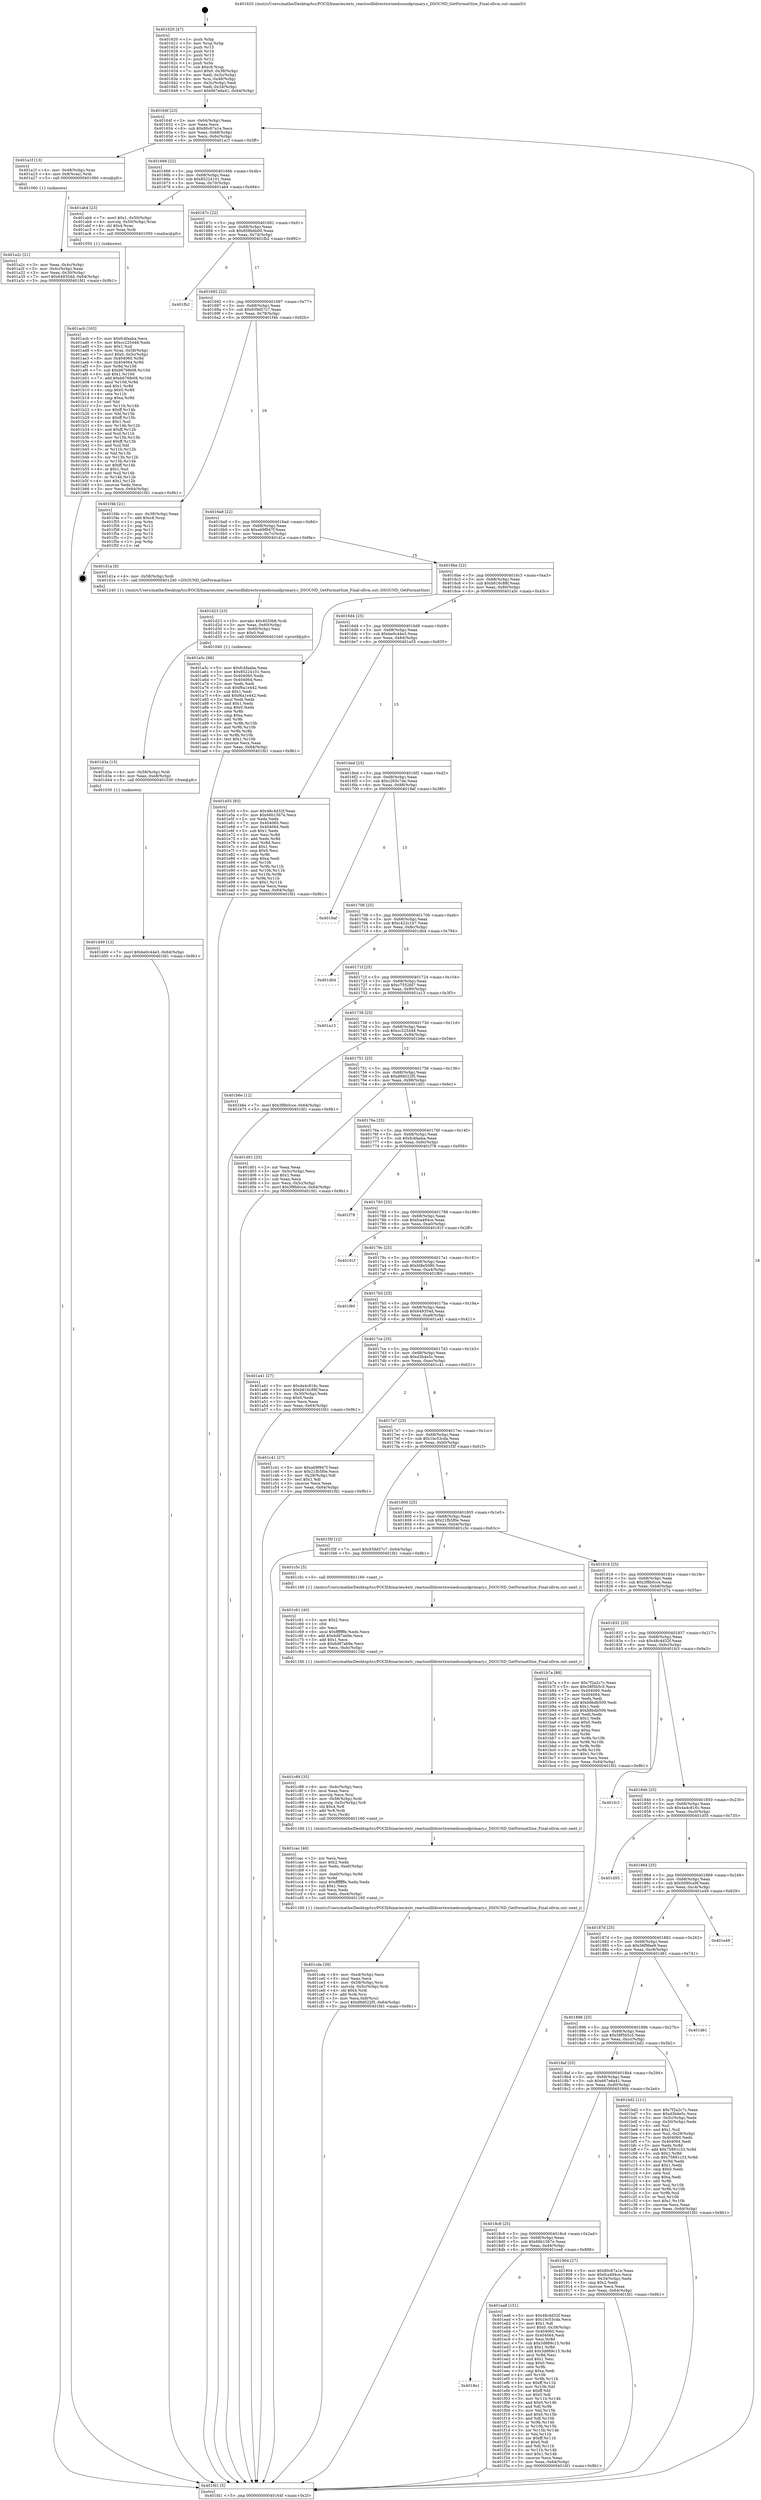 digraph "0x401620" {
  label = "0x401620 (/mnt/c/Users/mathe/Desktop/tcc/POCII/binaries/extr_reactosdlldirectxwinedsoundprimary.c_DSOUND_GetFormatSize_Final-ollvm.out::main(0))"
  labelloc = "t"
  node[shape=record]

  Entry [label="",width=0.3,height=0.3,shape=circle,fillcolor=black,style=filled]
  "0x40164f" [label="{
     0x40164f [23]\l
     | [instrs]\l
     &nbsp;&nbsp;0x40164f \<+3\>: mov -0x64(%rbp),%eax\l
     &nbsp;&nbsp;0x401652 \<+2\>: mov %eax,%ecx\l
     &nbsp;&nbsp;0x401654 \<+6\>: sub $0x80c67a1e,%ecx\l
     &nbsp;&nbsp;0x40165a \<+3\>: mov %eax,-0x68(%rbp)\l
     &nbsp;&nbsp;0x40165d \<+3\>: mov %ecx,-0x6c(%rbp)\l
     &nbsp;&nbsp;0x401660 \<+6\>: je 0000000000401a1f \<main+0x3ff\>\l
  }"]
  "0x401a1f" [label="{
     0x401a1f [13]\l
     | [instrs]\l
     &nbsp;&nbsp;0x401a1f \<+4\>: mov -0x48(%rbp),%rax\l
     &nbsp;&nbsp;0x401a23 \<+4\>: mov 0x8(%rax),%rdi\l
     &nbsp;&nbsp;0x401a27 \<+5\>: call 0000000000401060 \<atoi@plt\>\l
     | [calls]\l
     &nbsp;&nbsp;0x401060 \{1\} (unknown)\l
  }"]
  "0x401666" [label="{
     0x401666 [22]\l
     | [instrs]\l
     &nbsp;&nbsp;0x401666 \<+5\>: jmp 000000000040166b \<main+0x4b\>\l
     &nbsp;&nbsp;0x40166b \<+3\>: mov -0x68(%rbp),%eax\l
     &nbsp;&nbsp;0x40166e \<+5\>: sub $0x85224101,%eax\l
     &nbsp;&nbsp;0x401673 \<+3\>: mov %eax,-0x70(%rbp)\l
     &nbsp;&nbsp;0x401676 \<+6\>: je 0000000000401ab4 \<main+0x494\>\l
  }"]
  Exit [label="",width=0.3,height=0.3,shape=circle,fillcolor=black,style=filled,peripheries=2]
  "0x401ab4" [label="{
     0x401ab4 [23]\l
     | [instrs]\l
     &nbsp;&nbsp;0x401ab4 \<+7\>: movl $0x1,-0x50(%rbp)\l
     &nbsp;&nbsp;0x401abb \<+4\>: movslq -0x50(%rbp),%rax\l
     &nbsp;&nbsp;0x401abf \<+4\>: shl $0x4,%rax\l
     &nbsp;&nbsp;0x401ac3 \<+3\>: mov %rax,%rdi\l
     &nbsp;&nbsp;0x401ac6 \<+5\>: call 0000000000401050 \<malloc@plt\>\l
     | [calls]\l
     &nbsp;&nbsp;0x401050 \{1\} (unknown)\l
  }"]
  "0x40167c" [label="{
     0x40167c [22]\l
     | [instrs]\l
     &nbsp;&nbsp;0x40167c \<+5\>: jmp 0000000000401681 \<main+0x61\>\l
     &nbsp;&nbsp;0x401681 \<+3\>: mov -0x68(%rbp),%eax\l
     &nbsp;&nbsp;0x401684 \<+5\>: sub $0x858bbb00,%eax\l
     &nbsp;&nbsp;0x401689 \<+3\>: mov %eax,-0x74(%rbp)\l
     &nbsp;&nbsp;0x40168c \<+6\>: je 0000000000401fb2 \<main+0x992\>\l
  }"]
  "0x4018e1" [label="{
     0x4018e1\l
  }", style=dashed]
  "0x401fb2" [label="{
     0x401fb2\l
  }", style=dashed]
  "0x401692" [label="{
     0x401692 [22]\l
     | [instrs]\l
     &nbsp;&nbsp;0x401692 \<+5\>: jmp 0000000000401697 \<main+0x77\>\l
     &nbsp;&nbsp;0x401697 \<+3\>: mov -0x68(%rbp),%eax\l
     &nbsp;&nbsp;0x40169a \<+5\>: sub $0x939d57c7,%eax\l
     &nbsp;&nbsp;0x40169f \<+3\>: mov %eax,-0x78(%rbp)\l
     &nbsp;&nbsp;0x4016a2 \<+6\>: je 0000000000401f4b \<main+0x92b\>\l
  }"]
  "0x401ea8" [label="{
     0x401ea8 [151]\l
     | [instrs]\l
     &nbsp;&nbsp;0x401ea8 \<+5\>: mov $0x48c4d32f,%eax\l
     &nbsp;&nbsp;0x401ead \<+5\>: mov $0x1bc53cda,%ecx\l
     &nbsp;&nbsp;0x401eb2 \<+2\>: mov $0x1,%dl\l
     &nbsp;&nbsp;0x401eb4 \<+7\>: movl $0x0,-0x38(%rbp)\l
     &nbsp;&nbsp;0x401ebb \<+7\>: mov 0x404060,%esi\l
     &nbsp;&nbsp;0x401ec2 \<+7\>: mov 0x404064,%edi\l
     &nbsp;&nbsp;0x401ec9 \<+3\>: mov %esi,%r8d\l
     &nbsp;&nbsp;0x401ecc \<+7\>: sub $0x3d889c15,%r8d\l
     &nbsp;&nbsp;0x401ed3 \<+4\>: sub $0x1,%r8d\l
     &nbsp;&nbsp;0x401ed7 \<+7\>: add $0x3d889c15,%r8d\l
     &nbsp;&nbsp;0x401ede \<+4\>: imul %r8d,%esi\l
     &nbsp;&nbsp;0x401ee2 \<+3\>: and $0x1,%esi\l
     &nbsp;&nbsp;0x401ee5 \<+3\>: cmp $0x0,%esi\l
     &nbsp;&nbsp;0x401ee8 \<+4\>: sete %r9b\l
     &nbsp;&nbsp;0x401eec \<+3\>: cmp $0xa,%edi\l
     &nbsp;&nbsp;0x401eef \<+4\>: setl %r10b\l
     &nbsp;&nbsp;0x401ef3 \<+3\>: mov %r9b,%r11b\l
     &nbsp;&nbsp;0x401ef6 \<+4\>: xor $0xff,%r11b\l
     &nbsp;&nbsp;0x401efa \<+3\>: mov %r10b,%bl\l
     &nbsp;&nbsp;0x401efd \<+3\>: xor $0xff,%bl\l
     &nbsp;&nbsp;0x401f00 \<+3\>: xor $0x0,%dl\l
     &nbsp;&nbsp;0x401f03 \<+3\>: mov %r11b,%r14b\l
     &nbsp;&nbsp;0x401f06 \<+4\>: and $0x0,%r14b\l
     &nbsp;&nbsp;0x401f0a \<+3\>: and %dl,%r9b\l
     &nbsp;&nbsp;0x401f0d \<+3\>: mov %bl,%r15b\l
     &nbsp;&nbsp;0x401f10 \<+4\>: and $0x0,%r15b\l
     &nbsp;&nbsp;0x401f14 \<+3\>: and %dl,%r10b\l
     &nbsp;&nbsp;0x401f17 \<+3\>: or %r9b,%r14b\l
     &nbsp;&nbsp;0x401f1a \<+3\>: or %r10b,%r15b\l
     &nbsp;&nbsp;0x401f1d \<+3\>: xor %r15b,%r14b\l
     &nbsp;&nbsp;0x401f20 \<+3\>: or %bl,%r11b\l
     &nbsp;&nbsp;0x401f23 \<+4\>: xor $0xff,%r11b\l
     &nbsp;&nbsp;0x401f27 \<+3\>: or $0x0,%dl\l
     &nbsp;&nbsp;0x401f2a \<+3\>: and %dl,%r11b\l
     &nbsp;&nbsp;0x401f2d \<+3\>: or %r11b,%r14b\l
     &nbsp;&nbsp;0x401f30 \<+4\>: test $0x1,%r14b\l
     &nbsp;&nbsp;0x401f34 \<+3\>: cmovne %ecx,%eax\l
     &nbsp;&nbsp;0x401f37 \<+3\>: mov %eax,-0x64(%rbp)\l
     &nbsp;&nbsp;0x401f3a \<+5\>: jmp 0000000000401fd1 \<main+0x9b1\>\l
  }"]
  "0x401f4b" [label="{
     0x401f4b [21]\l
     | [instrs]\l
     &nbsp;&nbsp;0x401f4b \<+3\>: mov -0x38(%rbp),%eax\l
     &nbsp;&nbsp;0x401f4e \<+7\>: add $0xc8,%rsp\l
     &nbsp;&nbsp;0x401f55 \<+1\>: pop %rbx\l
     &nbsp;&nbsp;0x401f56 \<+2\>: pop %r12\l
     &nbsp;&nbsp;0x401f58 \<+2\>: pop %r13\l
     &nbsp;&nbsp;0x401f5a \<+2\>: pop %r14\l
     &nbsp;&nbsp;0x401f5c \<+2\>: pop %r15\l
     &nbsp;&nbsp;0x401f5e \<+1\>: pop %rbp\l
     &nbsp;&nbsp;0x401f5f \<+1\>: ret\l
  }"]
  "0x4016a8" [label="{
     0x4016a8 [22]\l
     | [instrs]\l
     &nbsp;&nbsp;0x4016a8 \<+5\>: jmp 00000000004016ad \<main+0x8d\>\l
     &nbsp;&nbsp;0x4016ad \<+3\>: mov -0x68(%rbp),%eax\l
     &nbsp;&nbsp;0x4016b0 \<+5\>: sub $0xa69f947f,%eax\l
     &nbsp;&nbsp;0x4016b5 \<+3\>: mov %eax,-0x7c(%rbp)\l
     &nbsp;&nbsp;0x4016b8 \<+6\>: je 0000000000401d1a \<main+0x6fa\>\l
  }"]
  "0x401d49" [label="{
     0x401d49 [12]\l
     | [instrs]\l
     &nbsp;&nbsp;0x401d49 \<+7\>: movl $0xbe0c44e3,-0x64(%rbp)\l
     &nbsp;&nbsp;0x401d50 \<+5\>: jmp 0000000000401fd1 \<main+0x9b1\>\l
  }"]
  "0x401d1a" [label="{
     0x401d1a [9]\l
     | [instrs]\l
     &nbsp;&nbsp;0x401d1a \<+4\>: mov -0x58(%rbp),%rdi\l
     &nbsp;&nbsp;0x401d1e \<+5\>: call 0000000000401240 \<DSOUND_GetFormatSize\>\l
     | [calls]\l
     &nbsp;&nbsp;0x401240 \{1\} (/mnt/c/Users/mathe/Desktop/tcc/POCII/binaries/extr_reactosdlldirectxwinedsoundprimary.c_DSOUND_GetFormatSize_Final-ollvm.out::DSOUND_GetFormatSize)\l
  }"]
  "0x4016be" [label="{
     0x4016be [22]\l
     | [instrs]\l
     &nbsp;&nbsp;0x4016be \<+5\>: jmp 00000000004016c3 \<main+0xa3\>\l
     &nbsp;&nbsp;0x4016c3 \<+3\>: mov -0x68(%rbp),%eax\l
     &nbsp;&nbsp;0x4016c6 \<+5\>: sub $0xb616c88f,%eax\l
     &nbsp;&nbsp;0x4016cb \<+3\>: mov %eax,-0x80(%rbp)\l
     &nbsp;&nbsp;0x4016ce \<+6\>: je 0000000000401a5c \<main+0x43c\>\l
  }"]
  "0x401d3a" [label="{
     0x401d3a [15]\l
     | [instrs]\l
     &nbsp;&nbsp;0x401d3a \<+4\>: mov -0x58(%rbp),%rdi\l
     &nbsp;&nbsp;0x401d3e \<+6\>: mov %eax,-0xe8(%rbp)\l
     &nbsp;&nbsp;0x401d44 \<+5\>: call 0000000000401030 \<free@plt\>\l
     | [calls]\l
     &nbsp;&nbsp;0x401030 \{1\} (unknown)\l
  }"]
  "0x401a5c" [label="{
     0x401a5c [88]\l
     | [instrs]\l
     &nbsp;&nbsp;0x401a5c \<+5\>: mov $0xfc4faaba,%eax\l
     &nbsp;&nbsp;0x401a61 \<+5\>: mov $0x85224101,%ecx\l
     &nbsp;&nbsp;0x401a66 \<+7\>: mov 0x404060,%edx\l
     &nbsp;&nbsp;0x401a6d \<+7\>: mov 0x404064,%esi\l
     &nbsp;&nbsp;0x401a74 \<+2\>: mov %edx,%edi\l
     &nbsp;&nbsp;0x401a76 \<+6\>: sub $0xf6a1e442,%edi\l
     &nbsp;&nbsp;0x401a7c \<+3\>: sub $0x1,%edi\l
     &nbsp;&nbsp;0x401a7f \<+6\>: add $0xf6a1e442,%edi\l
     &nbsp;&nbsp;0x401a85 \<+3\>: imul %edi,%edx\l
     &nbsp;&nbsp;0x401a88 \<+3\>: and $0x1,%edx\l
     &nbsp;&nbsp;0x401a8b \<+3\>: cmp $0x0,%edx\l
     &nbsp;&nbsp;0x401a8e \<+4\>: sete %r8b\l
     &nbsp;&nbsp;0x401a92 \<+3\>: cmp $0xa,%esi\l
     &nbsp;&nbsp;0x401a95 \<+4\>: setl %r9b\l
     &nbsp;&nbsp;0x401a99 \<+3\>: mov %r8b,%r10b\l
     &nbsp;&nbsp;0x401a9c \<+3\>: and %r9b,%r10b\l
     &nbsp;&nbsp;0x401a9f \<+3\>: xor %r9b,%r8b\l
     &nbsp;&nbsp;0x401aa2 \<+3\>: or %r8b,%r10b\l
     &nbsp;&nbsp;0x401aa5 \<+4\>: test $0x1,%r10b\l
     &nbsp;&nbsp;0x401aa9 \<+3\>: cmovne %ecx,%eax\l
     &nbsp;&nbsp;0x401aac \<+3\>: mov %eax,-0x64(%rbp)\l
     &nbsp;&nbsp;0x401aaf \<+5\>: jmp 0000000000401fd1 \<main+0x9b1\>\l
  }"]
  "0x4016d4" [label="{
     0x4016d4 [25]\l
     | [instrs]\l
     &nbsp;&nbsp;0x4016d4 \<+5\>: jmp 00000000004016d9 \<main+0xb9\>\l
     &nbsp;&nbsp;0x4016d9 \<+3\>: mov -0x68(%rbp),%eax\l
     &nbsp;&nbsp;0x4016dc \<+5\>: sub $0xbe0c44e3,%eax\l
     &nbsp;&nbsp;0x4016e1 \<+6\>: mov %eax,-0x84(%rbp)\l
     &nbsp;&nbsp;0x4016e7 \<+6\>: je 0000000000401e55 \<main+0x835\>\l
  }"]
  "0x401d23" [label="{
     0x401d23 [23]\l
     | [instrs]\l
     &nbsp;&nbsp;0x401d23 \<+10\>: movabs $0x4020b6,%rdi\l
     &nbsp;&nbsp;0x401d2d \<+3\>: mov %eax,-0x60(%rbp)\l
     &nbsp;&nbsp;0x401d30 \<+3\>: mov -0x60(%rbp),%esi\l
     &nbsp;&nbsp;0x401d33 \<+2\>: mov $0x0,%al\l
     &nbsp;&nbsp;0x401d35 \<+5\>: call 0000000000401040 \<printf@plt\>\l
     | [calls]\l
     &nbsp;&nbsp;0x401040 \{1\} (unknown)\l
  }"]
  "0x401e55" [label="{
     0x401e55 [83]\l
     | [instrs]\l
     &nbsp;&nbsp;0x401e55 \<+5\>: mov $0x48c4d32f,%eax\l
     &nbsp;&nbsp;0x401e5a \<+5\>: mov $0x66b1567e,%ecx\l
     &nbsp;&nbsp;0x401e5f \<+2\>: xor %edx,%edx\l
     &nbsp;&nbsp;0x401e61 \<+7\>: mov 0x404060,%esi\l
     &nbsp;&nbsp;0x401e68 \<+7\>: mov 0x404064,%edi\l
     &nbsp;&nbsp;0x401e6f \<+3\>: sub $0x1,%edx\l
     &nbsp;&nbsp;0x401e72 \<+3\>: mov %esi,%r8d\l
     &nbsp;&nbsp;0x401e75 \<+3\>: add %edx,%r8d\l
     &nbsp;&nbsp;0x401e78 \<+4\>: imul %r8d,%esi\l
     &nbsp;&nbsp;0x401e7c \<+3\>: and $0x1,%esi\l
     &nbsp;&nbsp;0x401e7f \<+3\>: cmp $0x0,%esi\l
     &nbsp;&nbsp;0x401e82 \<+4\>: sete %r9b\l
     &nbsp;&nbsp;0x401e86 \<+3\>: cmp $0xa,%edi\l
     &nbsp;&nbsp;0x401e89 \<+4\>: setl %r10b\l
     &nbsp;&nbsp;0x401e8d \<+3\>: mov %r9b,%r11b\l
     &nbsp;&nbsp;0x401e90 \<+3\>: and %r10b,%r11b\l
     &nbsp;&nbsp;0x401e93 \<+3\>: xor %r10b,%r9b\l
     &nbsp;&nbsp;0x401e96 \<+3\>: or %r9b,%r11b\l
     &nbsp;&nbsp;0x401e99 \<+4\>: test $0x1,%r11b\l
     &nbsp;&nbsp;0x401e9d \<+3\>: cmovne %ecx,%eax\l
     &nbsp;&nbsp;0x401ea0 \<+3\>: mov %eax,-0x64(%rbp)\l
     &nbsp;&nbsp;0x401ea3 \<+5\>: jmp 0000000000401fd1 \<main+0x9b1\>\l
  }"]
  "0x4016ed" [label="{
     0x4016ed [25]\l
     | [instrs]\l
     &nbsp;&nbsp;0x4016ed \<+5\>: jmp 00000000004016f2 \<main+0xd2\>\l
     &nbsp;&nbsp;0x4016f2 \<+3\>: mov -0x68(%rbp),%eax\l
     &nbsp;&nbsp;0x4016f5 \<+5\>: sub $0xc265c7de,%eax\l
     &nbsp;&nbsp;0x4016fa \<+6\>: mov %eax,-0x88(%rbp)\l
     &nbsp;&nbsp;0x401700 \<+6\>: je 00000000004019af \<main+0x38f\>\l
  }"]
  "0x401cda" [label="{
     0x401cda [39]\l
     | [instrs]\l
     &nbsp;&nbsp;0x401cda \<+6\>: mov -0xe4(%rbp),%ecx\l
     &nbsp;&nbsp;0x401ce0 \<+3\>: imul %eax,%ecx\l
     &nbsp;&nbsp;0x401ce3 \<+4\>: mov -0x58(%rbp),%rsi\l
     &nbsp;&nbsp;0x401ce7 \<+4\>: movslq -0x5c(%rbp),%rdi\l
     &nbsp;&nbsp;0x401ceb \<+4\>: shl $0x4,%rdi\l
     &nbsp;&nbsp;0x401cef \<+3\>: add %rdi,%rsi\l
     &nbsp;&nbsp;0x401cf2 \<+3\>: mov %ecx,0x8(%rsi)\l
     &nbsp;&nbsp;0x401cf5 \<+7\>: movl $0xd9d022f5,-0x64(%rbp)\l
     &nbsp;&nbsp;0x401cfc \<+5\>: jmp 0000000000401fd1 \<main+0x9b1\>\l
  }"]
  "0x4019af" [label="{
     0x4019af\l
  }", style=dashed]
  "0x401706" [label="{
     0x401706 [25]\l
     | [instrs]\l
     &nbsp;&nbsp;0x401706 \<+5\>: jmp 000000000040170b \<main+0xeb\>\l
     &nbsp;&nbsp;0x40170b \<+3\>: mov -0x68(%rbp),%eax\l
     &nbsp;&nbsp;0x40170e \<+5\>: sub $0xc422c1b7,%eax\l
     &nbsp;&nbsp;0x401713 \<+6\>: mov %eax,-0x8c(%rbp)\l
     &nbsp;&nbsp;0x401719 \<+6\>: je 0000000000401db4 \<main+0x794\>\l
  }"]
  "0x401cac" [label="{
     0x401cac [46]\l
     | [instrs]\l
     &nbsp;&nbsp;0x401cac \<+2\>: xor %ecx,%ecx\l
     &nbsp;&nbsp;0x401cae \<+5\>: mov $0x2,%edx\l
     &nbsp;&nbsp;0x401cb3 \<+6\>: mov %edx,-0xe0(%rbp)\l
     &nbsp;&nbsp;0x401cb9 \<+1\>: cltd\l
     &nbsp;&nbsp;0x401cba \<+7\>: mov -0xe0(%rbp),%r9d\l
     &nbsp;&nbsp;0x401cc1 \<+3\>: idiv %r9d\l
     &nbsp;&nbsp;0x401cc4 \<+6\>: imul $0xfffffffe,%edx,%edx\l
     &nbsp;&nbsp;0x401cca \<+3\>: sub $0x1,%ecx\l
     &nbsp;&nbsp;0x401ccd \<+2\>: sub %ecx,%edx\l
     &nbsp;&nbsp;0x401ccf \<+6\>: mov %edx,-0xe4(%rbp)\l
     &nbsp;&nbsp;0x401cd5 \<+5\>: call 0000000000401160 \<next_i\>\l
     | [calls]\l
     &nbsp;&nbsp;0x401160 \{1\} (/mnt/c/Users/mathe/Desktop/tcc/POCII/binaries/extr_reactosdlldirectxwinedsoundprimary.c_DSOUND_GetFormatSize_Final-ollvm.out::next_i)\l
  }"]
  "0x401db4" [label="{
     0x401db4\l
  }", style=dashed]
  "0x40171f" [label="{
     0x40171f [25]\l
     | [instrs]\l
     &nbsp;&nbsp;0x40171f \<+5\>: jmp 0000000000401724 \<main+0x104\>\l
     &nbsp;&nbsp;0x401724 \<+3\>: mov -0x68(%rbp),%eax\l
     &nbsp;&nbsp;0x401727 \<+5\>: sub $0xc7552fd7,%eax\l
     &nbsp;&nbsp;0x40172c \<+6\>: mov %eax,-0x90(%rbp)\l
     &nbsp;&nbsp;0x401732 \<+6\>: je 0000000000401a13 \<main+0x3f3\>\l
  }"]
  "0x401c89" [label="{
     0x401c89 [35]\l
     | [instrs]\l
     &nbsp;&nbsp;0x401c89 \<+6\>: mov -0xdc(%rbp),%ecx\l
     &nbsp;&nbsp;0x401c8f \<+3\>: imul %eax,%ecx\l
     &nbsp;&nbsp;0x401c92 \<+3\>: movslq %ecx,%rsi\l
     &nbsp;&nbsp;0x401c95 \<+4\>: mov -0x58(%rbp),%rdi\l
     &nbsp;&nbsp;0x401c99 \<+4\>: movslq -0x5c(%rbp),%r8\l
     &nbsp;&nbsp;0x401c9d \<+4\>: shl $0x4,%r8\l
     &nbsp;&nbsp;0x401ca1 \<+3\>: add %r8,%rdi\l
     &nbsp;&nbsp;0x401ca4 \<+3\>: mov %rsi,(%rdi)\l
     &nbsp;&nbsp;0x401ca7 \<+5\>: call 0000000000401160 \<next_i\>\l
     | [calls]\l
     &nbsp;&nbsp;0x401160 \{1\} (/mnt/c/Users/mathe/Desktop/tcc/POCII/binaries/extr_reactosdlldirectxwinedsoundprimary.c_DSOUND_GetFormatSize_Final-ollvm.out::next_i)\l
  }"]
  "0x401a13" [label="{
     0x401a13\l
  }", style=dashed]
  "0x401738" [label="{
     0x401738 [25]\l
     | [instrs]\l
     &nbsp;&nbsp;0x401738 \<+5\>: jmp 000000000040173d \<main+0x11d\>\l
     &nbsp;&nbsp;0x40173d \<+3\>: mov -0x68(%rbp),%eax\l
     &nbsp;&nbsp;0x401740 \<+5\>: sub $0xcc225448,%eax\l
     &nbsp;&nbsp;0x401745 \<+6\>: mov %eax,-0x94(%rbp)\l
     &nbsp;&nbsp;0x40174b \<+6\>: je 0000000000401b6e \<main+0x54e\>\l
  }"]
  "0x401c61" [label="{
     0x401c61 [40]\l
     | [instrs]\l
     &nbsp;&nbsp;0x401c61 \<+5\>: mov $0x2,%ecx\l
     &nbsp;&nbsp;0x401c66 \<+1\>: cltd\l
     &nbsp;&nbsp;0x401c67 \<+2\>: idiv %ecx\l
     &nbsp;&nbsp;0x401c69 \<+6\>: imul $0xfffffffe,%edx,%ecx\l
     &nbsp;&nbsp;0x401c6f \<+6\>: add $0x6d87ab9e,%ecx\l
     &nbsp;&nbsp;0x401c75 \<+3\>: add $0x1,%ecx\l
     &nbsp;&nbsp;0x401c78 \<+6\>: sub $0x6d87ab9e,%ecx\l
     &nbsp;&nbsp;0x401c7e \<+6\>: mov %ecx,-0xdc(%rbp)\l
     &nbsp;&nbsp;0x401c84 \<+5\>: call 0000000000401160 \<next_i\>\l
     | [calls]\l
     &nbsp;&nbsp;0x401160 \{1\} (/mnt/c/Users/mathe/Desktop/tcc/POCII/binaries/extr_reactosdlldirectxwinedsoundprimary.c_DSOUND_GetFormatSize_Final-ollvm.out::next_i)\l
  }"]
  "0x401b6e" [label="{
     0x401b6e [12]\l
     | [instrs]\l
     &nbsp;&nbsp;0x401b6e \<+7\>: movl $0x3f8b0cce,-0x64(%rbp)\l
     &nbsp;&nbsp;0x401b75 \<+5\>: jmp 0000000000401fd1 \<main+0x9b1\>\l
  }"]
  "0x401751" [label="{
     0x401751 [25]\l
     | [instrs]\l
     &nbsp;&nbsp;0x401751 \<+5\>: jmp 0000000000401756 \<main+0x136\>\l
     &nbsp;&nbsp;0x401756 \<+3\>: mov -0x68(%rbp),%eax\l
     &nbsp;&nbsp;0x401759 \<+5\>: sub $0xd9d022f5,%eax\l
     &nbsp;&nbsp;0x40175e \<+6\>: mov %eax,-0x98(%rbp)\l
     &nbsp;&nbsp;0x401764 \<+6\>: je 0000000000401d01 \<main+0x6e1\>\l
  }"]
  "0x401acb" [label="{
     0x401acb [163]\l
     | [instrs]\l
     &nbsp;&nbsp;0x401acb \<+5\>: mov $0xfc4faaba,%ecx\l
     &nbsp;&nbsp;0x401ad0 \<+5\>: mov $0xcc225448,%edx\l
     &nbsp;&nbsp;0x401ad5 \<+3\>: mov $0x1,%sil\l
     &nbsp;&nbsp;0x401ad8 \<+4\>: mov %rax,-0x58(%rbp)\l
     &nbsp;&nbsp;0x401adc \<+7\>: movl $0x0,-0x5c(%rbp)\l
     &nbsp;&nbsp;0x401ae3 \<+8\>: mov 0x404060,%r8d\l
     &nbsp;&nbsp;0x401aeb \<+8\>: mov 0x404064,%r9d\l
     &nbsp;&nbsp;0x401af3 \<+3\>: mov %r8d,%r10d\l
     &nbsp;&nbsp;0x401af6 \<+7\>: sub $0xb676fe08,%r10d\l
     &nbsp;&nbsp;0x401afd \<+4\>: sub $0x1,%r10d\l
     &nbsp;&nbsp;0x401b01 \<+7\>: add $0xb676fe08,%r10d\l
     &nbsp;&nbsp;0x401b08 \<+4\>: imul %r10d,%r8d\l
     &nbsp;&nbsp;0x401b0c \<+4\>: and $0x1,%r8d\l
     &nbsp;&nbsp;0x401b10 \<+4\>: cmp $0x0,%r8d\l
     &nbsp;&nbsp;0x401b14 \<+4\>: sete %r11b\l
     &nbsp;&nbsp;0x401b18 \<+4\>: cmp $0xa,%r9d\l
     &nbsp;&nbsp;0x401b1c \<+3\>: setl %bl\l
     &nbsp;&nbsp;0x401b1f \<+3\>: mov %r11b,%r14b\l
     &nbsp;&nbsp;0x401b22 \<+4\>: xor $0xff,%r14b\l
     &nbsp;&nbsp;0x401b26 \<+3\>: mov %bl,%r15b\l
     &nbsp;&nbsp;0x401b29 \<+4\>: xor $0xff,%r15b\l
     &nbsp;&nbsp;0x401b2d \<+4\>: xor $0x1,%sil\l
     &nbsp;&nbsp;0x401b31 \<+3\>: mov %r14b,%r12b\l
     &nbsp;&nbsp;0x401b34 \<+4\>: and $0xff,%r12b\l
     &nbsp;&nbsp;0x401b38 \<+3\>: and %sil,%r11b\l
     &nbsp;&nbsp;0x401b3b \<+3\>: mov %r15b,%r13b\l
     &nbsp;&nbsp;0x401b3e \<+4\>: and $0xff,%r13b\l
     &nbsp;&nbsp;0x401b42 \<+3\>: and %sil,%bl\l
     &nbsp;&nbsp;0x401b45 \<+3\>: or %r11b,%r12b\l
     &nbsp;&nbsp;0x401b48 \<+3\>: or %bl,%r13b\l
     &nbsp;&nbsp;0x401b4b \<+3\>: xor %r13b,%r12b\l
     &nbsp;&nbsp;0x401b4e \<+3\>: or %r15b,%r14b\l
     &nbsp;&nbsp;0x401b51 \<+4\>: xor $0xff,%r14b\l
     &nbsp;&nbsp;0x401b55 \<+4\>: or $0x1,%sil\l
     &nbsp;&nbsp;0x401b59 \<+3\>: and %sil,%r14b\l
     &nbsp;&nbsp;0x401b5c \<+3\>: or %r14b,%r12b\l
     &nbsp;&nbsp;0x401b5f \<+4\>: test $0x1,%r12b\l
     &nbsp;&nbsp;0x401b63 \<+3\>: cmovne %edx,%ecx\l
     &nbsp;&nbsp;0x401b66 \<+3\>: mov %ecx,-0x64(%rbp)\l
     &nbsp;&nbsp;0x401b69 \<+5\>: jmp 0000000000401fd1 \<main+0x9b1\>\l
  }"]
  "0x401d01" [label="{
     0x401d01 [25]\l
     | [instrs]\l
     &nbsp;&nbsp;0x401d01 \<+2\>: xor %eax,%eax\l
     &nbsp;&nbsp;0x401d03 \<+3\>: mov -0x5c(%rbp),%ecx\l
     &nbsp;&nbsp;0x401d06 \<+3\>: sub $0x1,%eax\l
     &nbsp;&nbsp;0x401d09 \<+2\>: sub %eax,%ecx\l
     &nbsp;&nbsp;0x401d0b \<+3\>: mov %ecx,-0x5c(%rbp)\l
     &nbsp;&nbsp;0x401d0e \<+7\>: movl $0x3f8b0cce,-0x64(%rbp)\l
     &nbsp;&nbsp;0x401d15 \<+5\>: jmp 0000000000401fd1 \<main+0x9b1\>\l
  }"]
  "0x40176a" [label="{
     0x40176a [25]\l
     | [instrs]\l
     &nbsp;&nbsp;0x40176a \<+5\>: jmp 000000000040176f \<main+0x14f\>\l
     &nbsp;&nbsp;0x40176f \<+3\>: mov -0x68(%rbp),%eax\l
     &nbsp;&nbsp;0x401772 \<+5\>: sub $0xfc4faaba,%eax\l
     &nbsp;&nbsp;0x401777 \<+6\>: mov %eax,-0x9c(%rbp)\l
     &nbsp;&nbsp;0x40177d \<+6\>: je 0000000000401f78 \<main+0x958\>\l
  }"]
  "0x401a2c" [label="{
     0x401a2c [21]\l
     | [instrs]\l
     &nbsp;&nbsp;0x401a2c \<+3\>: mov %eax,-0x4c(%rbp)\l
     &nbsp;&nbsp;0x401a2f \<+3\>: mov -0x4c(%rbp),%eax\l
     &nbsp;&nbsp;0x401a32 \<+3\>: mov %eax,-0x30(%rbp)\l
     &nbsp;&nbsp;0x401a35 \<+7\>: movl $0x649354d,-0x64(%rbp)\l
     &nbsp;&nbsp;0x401a3c \<+5\>: jmp 0000000000401fd1 \<main+0x9b1\>\l
  }"]
  "0x401f78" [label="{
     0x401f78\l
  }", style=dashed]
  "0x401783" [label="{
     0x401783 [25]\l
     | [instrs]\l
     &nbsp;&nbsp;0x401783 \<+5\>: jmp 0000000000401788 \<main+0x168\>\l
     &nbsp;&nbsp;0x401788 \<+3\>: mov -0x68(%rbp),%eax\l
     &nbsp;&nbsp;0x40178b \<+5\>: sub $0xfca494ce,%eax\l
     &nbsp;&nbsp;0x401790 \<+6\>: mov %eax,-0xa0(%rbp)\l
     &nbsp;&nbsp;0x401796 \<+6\>: je 000000000040191f \<main+0x2ff\>\l
  }"]
  "0x401620" [label="{
     0x401620 [47]\l
     | [instrs]\l
     &nbsp;&nbsp;0x401620 \<+1\>: push %rbp\l
     &nbsp;&nbsp;0x401621 \<+3\>: mov %rsp,%rbp\l
     &nbsp;&nbsp;0x401624 \<+2\>: push %r15\l
     &nbsp;&nbsp;0x401626 \<+2\>: push %r14\l
     &nbsp;&nbsp;0x401628 \<+2\>: push %r13\l
     &nbsp;&nbsp;0x40162a \<+2\>: push %r12\l
     &nbsp;&nbsp;0x40162c \<+1\>: push %rbx\l
     &nbsp;&nbsp;0x40162d \<+7\>: sub $0xc8,%rsp\l
     &nbsp;&nbsp;0x401634 \<+7\>: movl $0x0,-0x38(%rbp)\l
     &nbsp;&nbsp;0x40163b \<+3\>: mov %edi,-0x3c(%rbp)\l
     &nbsp;&nbsp;0x40163e \<+4\>: mov %rsi,-0x48(%rbp)\l
     &nbsp;&nbsp;0x401642 \<+3\>: mov -0x3c(%rbp),%edi\l
     &nbsp;&nbsp;0x401645 \<+3\>: mov %edi,-0x34(%rbp)\l
     &nbsp;&nbsp;0x401648 \<+7\>: movl $0x667e6a41,-0x64(%rbp)\l
  }"]
  "0x40191f" [label="{
     0x40191f\l
  }", style=dashed]
  "0x40179c" [label="{
     0x40179c [25]\l
     | [instrs]\l
     &nbsp;&nbsp;0x40179c \<+5\>: jmp 00000000004017a1 \<main+0x181\>\l
     &nbsp;&nbsp;0x4017a1 \<+3\>: mov -0x68(%rbp),%eax\l
     &nbsp;&nbsp;0x4017a4 \<+5\>: sub $0xfd8e5080,%eax\l
     &nbsp;&nbsp;0x4017a9 \<+6\>: mov %eax,-0xa4(%rbp)\l
     &nbsp;&nbsp;0x4017af \<+6\>: je 0000000000401f60 \<main+0x940\>\l
  }"]
  "0x401fd1" [label="{
     0x401fd1 [5]\l
     | [instrs]\l
     &nbsp;&nbsp;0x401fd1 \<+5\>: jmp 000000000040164f \<main+0x2f\>\l
  }"]
  "0x401f60" [label="{
     0x401f60\l
  }", style=dashed]
  "0x4017b5" [label="{
     0x4017b5 [25]\l
     | [instrs]\l
     &nbsp;&nbsp;0x4017b5 \<+5\>: jmp 00000000004017ba \<main+0x19a\>\l
     &nbsp;&nbsp;0x4017ba \<+3\>: mov -0x68(%rbp),%eax\l
     &nbsp;&nbsp;0x4017bd \<+5\>: sub $0x649354d,%eax\l
     &nbsp;&nbsp;0x4017c2 \<+6\>: mov %eax,-0xa8(%rbp)\l
     &nbsp;&nbsp;0x4017c8 \<+6\>: je 0000000000401a41 \<main+0x421\>\l
  }"]
  "0x4018c8" [label="{
     0x4018c8 [25]\l
     | [instrs]\l
     &nbsp;&nbsp;0x4018c8 \<+5\>: jmp 00000000004018cd \<main+0x2ad\>\l
     &nbsp;&nbsp;0x4018cd \<+3\>: mov -0x68(%rbp),%eax\l
     &nbsp;&nbsp;0x4018d0 \<+5\>: sub $0x66b1567e,%eax\l
     &nbsp;&nbsp;0x4018d5 \<+6\>: mov %eax,-0xd4(%rbp)\l
     &nbsp;&nbsp;0x4018db \<+6\>: je 0000000000401ea8 \<main+0x888\>\l
  }"]
  "0x401a41" [label="{
     0x401a41 [27]\l
     | [instrs]\l
     &nbsp;&nbsp;0x401a41 \<+5\>: mov $0x4a4c816c,%eax\l
     &nbsp;&nbsp;0x401a46 \<+5\>: mov $0xb616c88f,%ecx\l
     &nbsp;&nbsp;0x401a4b \<+3\>: mov -0x30(%rbp),%edx\l
     &nbsp;&nbsp;0x401a4e \<+3\>: cmp $0x0,%edx\l
     &nbsp;&nbsp;0x401a51 \<+3\>: cmove %ecx,%eax\l
     &nbsp;&nbsp;0x401a54 \<+3\>: mov %eax,-0x64(%rbp)\l
     &nbsp;&nbsp;0x401a57 \<+5\>: jmp 0000000000401fd1 \<main+0x9b1\>\l
  }"]
  "0x4017ce" [label="{
     0x4017ce [25]\l
     | [instrs]\l
     &nbsp;&nbsp;0x4017ce \<+5\>: jmp 00000000004017d3 \<main+0x1b3\>\l
     &nbsp;&nbsp;0x4017d3 \<+3\>: mov -0x68(%rbp),%eax\l
     &nbsp;&nbsp;0x4017d6 \<+5\>: sub $0xd3b4e5c,%eax\l
     &nbsp;&nbsp;0x4017db \<+6\>: mov %eax,-0xac(%rbp)\l
     &nbsp;&nbsp;0x4017e1 \<+6\>: je 0000000000401c41 \<main+0x621\>\l
  }"]
  "0x401904" [label="{
     0x401904 [27]\l
     | [instrs]\l
     &nbsp;&nbsp;0x401904 \<+5\>: mov $0x80c67a1e,%eax\l
     &nbsp;&nbsp;0x401909 \<+5\>: mov $0xfca494ce,%ecx\l
     &nbsp;&nbsp;0x40190e \<+3\>: mov -0x34(%rbp),%edx\l
     &nbsp;&nbsp;0x401911 \<+3\>: cmp $0x2,%edx\l
     &nbsp;&nbsp;0x401914 \<+3\>: cmovne %ecx,%eax\l
     &nbsp;&nbsp;0x401917 \<+3\>: mov %eax,-0x64(%rbp)\l
     &nbsp;&nbsp;0x40191a \<+5\>: jmp 0000000000401fd1 \<main+0x9b1\>\l
  }"]
  "0x401c41" [label="{
     0x401c41 [27]\l
     | [instrs]\l
     &nbsp;&nbsp;0x401c41 \<+5\>: mov $0xa69f947f,%eax\l
     &nbsp;&nbsp;0x401c46 \<+5\>: mov $0x21fb5f0e,%ecx\l
     &nbsp;&nbsp;0x401c4b \<+3\>: mov -0x29(%rbp),%dl\l
     &nbsp;&nbsp;0x401c4e \<+3\>: test $0x1,%dl\l
     &nbsp;&nbsp;0x401c51 \<+3\>: cmovne %ecx,%eax\l
     &nbsp;&nbsp;0x401c54 \<+3\>: mov %eax,-0x64(%rbp)\l
     &nbsp;&nbsp;0x401c57 \<+5\>: jmp 0000000000401fd1 \<main+0x9b1\>\l
  }"]
  "0x4017e7" [label="{
     0x4017e7 [25]\l
     | [instrs]\l
     &nbsp;&nbsp;0x4017e7 \<+5\>: jmp 00000000004017ec \<main+0x1cc\>\l
     &nbsp;&nbsp;0x4017ec \<+3\>: mov -0x68(%rbp),%eax\l
     &nbsp;&nbsp;0x4017ef \<+5\>: sub $0x1bc53cda,%eax\l
     &nbsp;&nbsp;0x4017f4 \<+6\>: mov %eax,-0xb0(%rbp)\l
     &nbsp;&nbsp;0x4017fa \<+6\>: je 0000000000401f3f \<main+0x91f\>\l
  }"]
  "0x4018af" [label="{
     0x4018af [25]\l
     | [instrs]\l
     &nbsp;&nbsp;0x4018af \<+5\>: jmp 00000000004018b4 \<main+0x294\>\l
     &nbsp;&nbsp;0x4018b4 \<+3\>: mov -0x68(%rbp),%eax\l
     &nbsp;&nbsp;0x4018b7 \<+5\>: sub $0x667e6a41,%eax\l
     &nbsp;&nbsp;0x4018bc \<+6\>: mov %eax,-0xd0(%rbp)\l
     &nbsp;&nbsp;0x4018c2 \<+6\>: je 0000000000401904 \<main+0x2e4\>\l
  }"]
  "0x401f3f" [label="{
     0x401f3f [12]\l
     | [instrs]\l
     &nbsp;&nbsp;0x401f3f \<+7\>: movl $0x939d57c7,-0x64(%rbp)\l
     &nbsp;&nbsp;0x401f46 \<+5\>: jmp 0000000000401fd1 \<main+0x9b1\>\l
  }"]
  "0x401800" [label="{
     0x401800 [25]\l
     | [instrs]\l
     &nbsp;&nbsp;0x401800 \<+5\>: jmp 0000000000401805 \<main+0x1e5\>\l
     &nbsp;&nbsp;0x401805 \<+3\>: mov -0x68(%rbp),%eax\l
     &nbsp;&nbsp;0x401808 \<+5\>: sub $0x21fb5f0e,%eax\l
     &nbsp;&nbsp;0x40180d \<+6\>: mov %eax,-0xb4(%rbp)\l
     &nbsp;&nbsp;0x401813 \<+6\>: je 0000000000401c5c \<main+0x63c\>\l
  }"]
  "0x401bd2" [label="{
     0x401bd2 [111]\l
     | [instrs]\l
     &nbsp;&nbsp;0x401bd2 \<+5\>: mov $0x7f2a2c7c,%eax\l
     &nbsp;&nbsp;0x401bd7 \<+5\>: mov $0xd3b4e5c,%ecx\l
     &nbsp;&nbsp;0x401bdc \<+3\>: mov -0x5c(%rbp),%edx\l
     &nbsp;&nbsp;0x401bdf \<+3\>: cmp -0x50(%rbp),%edx\l
     &nbsp;&nbsp;0x401be2 \<+4\>: setl %sil\l
     &nbsp;&nbsp;0x401be6 \<+4\>: and $0x1,%sil\l
     &nbsp;&nbsp;0x401bea \<+4\>: mov %sil,-0x29(%rbp)\l
     &nbsp;&nbsp;0x401bee \<+7\>: mov 0x404060,%edx\l
     &nbsp;&nbsp;0x401bf5 \<+7\>: mov 0x404064,%edi\l
     &nbsp;&nbsp;0x401bfc \<+3\>: mov %edx,%r8d\l
     &nbsp;&nbsp;0x401bff \<+7\>: add $0x75891c33,%r8d\l
     &nbsp;&nbsp;0x401c06 \<+4\>: sub $0x1,%r8d\l
     &nbsp;&nbsp;0x401c0a \<+7\>: sub $0x75891c33,%r8d\l
     &nbsp;&nbsp;0x401c11 \<+4\>: imul %r8d,%edx\l
     &nbsp;&nbsp;0x401c15 \<+3\>: and $0x1,%edx\l
     &nbsp;&nbsp;0x401c18 \<+3\>: cmp $0x0,%edx\l
     &nbsp;&nbsp;0x401c1b \<+4\>: sete %sil\l
     &nbsp;&nbsp;0x401c1f \<+3\>: cmp $0xa,%edi\l
     &nbsp;&nbsp;0x401c22 \<+4\>: setl %r9b\l
     &nbsp;&nbsp;0x401c26 \<+3\>: mov %sil,%r10b\l
     &nbsp;&nbsp;0x401c29 \<+3\>: and %r9b,%r10b\l
     &nbsp;&nbsp;0x401c2c \<+3\>: xor %r9b,%sil\l
     &nbsp;&nbsp;0x401c2f \<+3\>: or %sil,%r10b\l
     &nbsp;&nbsp;0x401c32 \<+4\>: test $0x1,%r10b\l
     &nbsp;&nbsp;0x401c36 \<+3\>: cmovne %ecx,%eax\l
     &nbsp;&nbsp;0x401c39 \<+3\>: mov %eax,-0x64(%rbp)\l
     &nbsp;&nbsp;0x401c3c \<+5\>: jmp 0000000000401fd1 \<main+0x9b1\>\l
  }"]
  "0x401c5c" [label="{
     0x401c5c [5]\l
     | [instrs]\l
     &nbsp;&nbsp;0x401c5c \<+5\>: call 0000000000401160 \<next_i\>\l
     | [calls]\l
     &nbsp;&nbsp;0x401160 \{1\} (/mnt/c/Users/mathe/Desktop/tcc/POCII/binaries/extr_reactosdlldirectxwinedsoundprimary.c_DSOUND_GetFormatSize_Final-ollvm.out::next_i)\l
  }"]
  "0x401819" [label="{
     0x401819 [25]\l
     | [instrs]\l
     &nbsp;&nbsp;0x401819 \<+5\>: jmp 000000000040181e \<main+0x1fe\>\l
     &nbsp;&nbsp;0x40181e \<+3\>: mov -0x68(%rbp),%eax\l
     &nbsp;&nbsp;0x401821 \<+5\>: sub $0x3f8b0cce,%eax\l
     &nbsp;&nbsp;0x401826 \<+6\>: mov %eax,-0xb8(%rbp)\l
     &nbsp;&nbsp;0x40182c \<+6\>: je 0000000000401b7a \<main+0x55a\>\l
  }"]
  "0x401896" [label="{
     0x401896 [25]\l
     | [instrs]\l
     &nbsp;&nbsp;0x401896 \<+5\>: jmp 000000000040189b \<main+0x27b\>\l
     &nbsp;&nbsp;0x40189b \<+3\>: mov -0x68(%rbp),%eax\l
     &nbsp;&nbsp;0x40189e \<+5\>: sub $0x58f5b5c5,%eax\l
     &nbsp;&nbsp;0x4018a3 \<+6\>: mov %eax,-0xcc(%rbp)\l
     &nbsp;&nbsp;0x4018a9 \<+6\>: je 0000000000401bd2 \<main+0x5b2\>\l
  }"]
  "0x401b7a" [label="{
     0x401b7a [88]\l
     | [instrs]\l
     &nbsp;&nbsp;0x401b7a \<+5\>: mov $0x7f2a2c7c,%eax\l
     &nbsp;&nbsp;0x401b7f \<+5\>: mov $0x58f5b5c5,%ecx\l
     &nbsp;&nbsp;0x401b84 \<+7\>: mov 0x404060,%edx\l
     &nbsp;&nbsp;0x401b8b \<+7\>: mov 0x404064,%esi\l
     &nbsp;&nbsp;0x401b92 \<+2\>: mov %edx,%edi\l
     &nbsp;&nbsp;0x401b94 \<+6\>: add $0xb8bdb509,%edi\l
     &nbsp;&nbsp;0x401b9a \<+3\>: sub $0x1,%edi\l
     &nbsp;&nbsp;0x401b9d \<+6\>: sub $0xb8bdb509,%edi\l
     &nbsp;&nbsp;0x401ba3 \<+3\>: imul %edi,%edx\l
     &nbsp;&nbsp;0x401ba6 \<+3\>: and $0x1,%edx\l
     &nbsp;&nbsp;0x401ba9 \<+3\>: cmp $0x0,%edx\l
     &nbsp;&nbsp;0x401bac \<+4\>: sete %r8b\l
     &nbsp;&nbsp;0x401bb0 \<+3\>: cmp $0xa,%esi\l
     &nbsp;&nbsp;0x401bb3 \<+4\>: setl %r9b\l
     &nbsp;&nbsp;0x401bb7 \<+3\>: mov %r8b,%r10b\l
     &nbsp;&nbsp;0x401bba \<+3\>: and %r9b,%r10b\l
     &nbsp;&nbsp;0x401bbd \<+3\>: xor %r9b,%r8b\l
     &nbsp;&nbsp;0x401bc0 \<+3\>: or %r8b,%r10b\l
     &nbsp;&nbsp;0x401bc3 \<+4\>: test $0x1,%r10b\l
     &nbsp;&nbsp;0x401bc7 \<+3\>: cmovne %ecx,%eax\l
     &nbsp;&nbsp;0x401bca \<+3\>: mov %eax,-0x64(%rbp)\l
     &nbsp;&nbsp;0x401bcd \<+5\>: jmp 0000000000401fd1 \<main+0x9b1\>\l
  }"]
  "0x401832" [label="{
     0x401832 [25]\l
     | [instrs]\l
     &nbsp;&nbsp;0x401832 \<+5\>: jmp 0000000000401837 \<main+0x217\>\l
     &nbsp;&nbsp;0x401837 \<+3\>: mov -0x68(%rbp),%eax\l
     &nbsp;&nbsp;0x40183a \<+5\>: sub $0x48c4d32f,%eax\l
     &nbsp;&nbsp;0x40183f \<+6\>: mov %eax,-0xbc(%rbp)\l
     &nbsp;&nbsp;0x401845 \<+6\>: je 0000000000401fc3 \<main+0x9a3\>\l
  }"]
  "0x401d61" [label="{
     0x401d61\l
  }", style=dashed]
  "0x401fc3" [label="{
     0x401fc3\l
  }", style=dashed]
  "0x40184b" [label="{
     0x40184b [25]\l
     | [instrs]\l
     &nbsp;&nbsp;0x40184b \<+5\>: jmp 0000000000401850 \<main+0x230\>\l
     &nbsp;&nbsp;0x401850 \<+3\>: mov -0x68(%rbp),%eax\l
     &nbsp;&nbsp;0x401853 \<+5\>: sub $0x4a4c816c,%eax\l
     &nbsp;&nbsp;0x401858 \<+6\>: mov %eax,-0xc0(%rbp)\l
     &nbsp;&nbsp;0x40185e \<+6\>: je 0000000000401d55 \<main+0x735\>\l
  }"]
  "0x40187d" [label="{
     0x40187d [25]\l
     | [instrs]\l
     &nbsp;&nbsp;0x40187d \<+5\>: jmp 0000000000401882 \<main+0x262\>\l
     &nbsp;&nbsp;0x401882 \<+3\>: mov -0x68(%rbp),%eax\l
     &nbsp;&nbsp;0x401885 \<+5\>: sub $0x56f9fee9,%eax\l
     &nbsp;&nbsp;0x40188a \<+6\>: mov %eax,-0xc8(%rbp)\l
     &nbsp;&nbsp;0x401890 \<+6\>: je 0000000000401d61 \<main+0x741\>\l
  }"]
  "0x401d55" [label="{
     0x401d55\l
  }", style=dashed]
  "0x401864" [label="{
     0x401864 [25]\l
     | [instrs]\l
     &nbsp;&nbsp;0x401864 \<+5\>: jmp 0000000000401869 \<main+0x249\>\l
     &nbsp;&nbsp;0x401869 \<+3\>: mov -0x68(%rbp),%eax\l
     &nbsp;&nbsp;0x40186c \<+5\>: sub $0x5090ca9f,%eax\l
     &nbsp;&nbsp;0x401871 \<+6\>: mov %eax,-0xc4(%rbp)\l
     &nbsp;&nbsp;0x401877 \<+6\>: je 0000000000401e49 \<main+0x829\>\l
  }"]
  "0x401e49" [label="{
     0x401e49\l
  }", style=dashed]
  Entry -> "0x401620" [label=" 1"]
  "0x40164f" -> "0x401a1f" [label=" 1"]
  "0x40164f" -> "0x401666" [label=" 18"]
  "0x401f4b" -> Exit [label=" 1"]
  "0x401666" -> "0x401ab4" [label=" 1"]
  "0x401666" -> "0x40167c" [label=" 17"]
  "0x401f3f" -> "0x401fd1" [label=" 1"]
  "0x40167c" -> "0x401fb2" [label=" 0"]
  "0x40167c" -> "0x401692" [label=" 17"]
  "0x401ea8" -> "0x401fd1" [label=" 1"]
  "0x401692" -> "0x401f4b" [label=" 1"]
  "0x401692" -> "0x4016a8" [label=" 16"]
  "0x4018c8" -> "0x4018e1" [label=" 0"]
  "0x4016a8" -> "0x401d1a" [label=" 1"]
  "0x4016a8" -> "0x4016be" [label=" 15"]
  "0x4018c8" -> "0x401ea8" [label=" 1"]
  "0x4016be" -> "0x401a5c" [label=" 1"]
  "0x4016be" -> "0x4016d4" [label=" 14"]
  "0x401e55" -> "0x401fd1" [label=" 1"]
  "0x4016d4" -> "0x401e55" [label=" 1"]
  "0x4016d4" -> "0x4016ed" [label=" 13"]
  "0x401d49" -> "0x401fd1" [label=" 1"]
  "0x4016ed" -> "0x4019af" [label=" 0"]
  "0x4016ed" -> "0x401706" [label=" 13"]
  "0x401d3a" -> "0x401d49" [label=" 1"]
  "0x401706" -> "0x401db4" [label=" 0"]
  "0x401706" -> "0x40171f" [label=" 13"]
  "0x401d23" -> "0x401d3a" [label=" 1"]
  "0x40171f" -> "0x401a13" [label=" 0"]
  "0x40171f" -> "0x401738" [label=" 13"]
  "0x401d1a" -> "0x401d23" [label=" 1"]
  "0x401738" -> "0x401b6e" [label=" 1"]
  "0x401738" -> "0x401751" [label=" 12"]
  "0x401d01" -> "0x401fd1" [label=" 1"]
  "0x401751" -> "0x401d01" [label=" 1"]
  "0x401751" -> "0x40176a" [label=" 11"]
  "0x401cda" -> "0x401fd1" [label=" 1"]
  "0x40176a" -> "0x401f78" [label=" 0"]
  "0x40176a" -> "0x401783" [label=" 11"]
  "0x401cac" -> "0x401cda" [label=" 1"]
  "0x401783" -> "0x40191f" [label=" 0"]
  "0x401783" -> "0x40179c" [label=" 11"]
  "0x401c89" -> "0x401cac" [label=" 1"]
  "0x40179c" -> "0x401f60" [label=" 0"]
  "0x40179c" -> "0x4017b5" [label=" 11"]
  "0x401c61" -> "0x401c89" [label=" 1"]
  "0x4017b5" -> "0x401a41" [label=" 1"]
  "0x4017b5" -> "0x4017ce" [label=" 10"]
  "0x401c5c" -> "0x401c61" [label=" 1"]
  "0x4017ce" -> "0x401c41" [label=" 2"]
  "0x4017ce" -> "0x4017e7" [label=" 8"]
  "0x401c41" -> "0x401fd1" [label=" 2"]
  "0x4017e7" -> "0x401f3f" [label=" 1"]
  "0x4017e7" -> "0x401800" [label=" 7"]
  "0x401b7a" -> "0x401fd1" [label=" 2"]
  "0x401800" -> "0x401c5c" [label=" 1"]
  "0x401800" -> "0x401819" [label=" 6"]
  "0x401b6e" -> "0x401fd1" [label=" 1"]
  "0x401819" -> "0x401b7a" [label=" 2"]
  "0x401819" -> "0x401832" [label=" 4"]
  "0x401ab4" -> "0x401acb" [label=" 1"]
  "0x401832" -> "0x401fc3" [label=" 0"]
  "0x401832" -> "0x40184b" [label=" 4"]
  "0x401a5c" -> "0x401fd1" [label=" 1"]
  "0x40184b" -> "0x401d55" [label=" 0"]
  "0x40184b" -> "0x401864" [label=" 4"]
  "0x401a2c" -> "0x401fd1" [label=" 1"]
  "0x401864" -> "0x401e49" [label=" 0"]
  "0x401864" -> "0x40187d" [label=" 4"]
  "0x401a41" -> "0x401fd1" [label=" 1"]
  "0x40187d" -> "0x401d61" [label=" 0"]
  "0x40187d" -> "0x401896" [label=" 4"]
  "0x401acb" -> "0x401fd1" [label=" 1"]
  "0x401896" -> "0x401bd2" [label=" 2"]
  "0x401896" -> "0x4018af" [label=" 2"]
  "0x401bd2" -> "0x401fd1" [label=" 2"]
  "0x4018af" -> "0x401904" [label=" 1"]
  "0x4018af" -> "0x4018c8" [label=" 1"]
  "0x401904" -> "0x401fd1" [label=" 1"]
  "0x401620" -> "0x40164f" [label=" 1"]
  "0x401fd1" -> "0x40164f" [label=" 18"]
  "0x401a1f" -> "0x401a2c" [label=" 1"]
}
